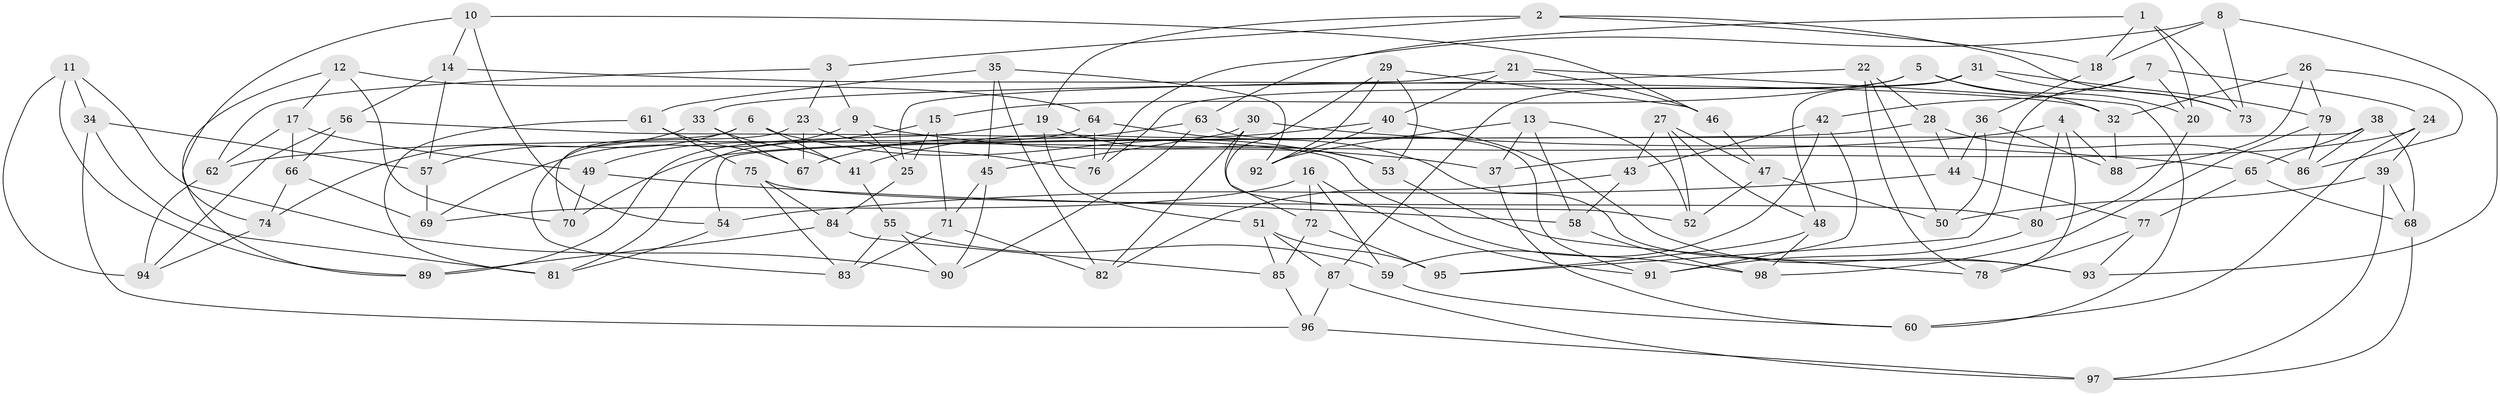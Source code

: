 // coarse degree distribution, {6: 0.46153846153846156, 4: 0.47692307692307695, 5: 0.046153846153846156, 3: 0.015384615384615385}
// Generated by graph-tools (version 1.1) at 2025/24/03/03/25 07:24:30]
// undirected, 98 vertices, 196 edges
graph export_dot {
graph [start="1"]
  node [color=gray90,style=filled];
  1;
  2;
  3;
  4;
  5;
  6;
  7;
  8;
  9;
  10;
  11;
  12;
  13;
  14;
  15;
  16;
  17;
  18;
  19;
  20;
  21;
  22;
  23;
  24;
  25;
  26;
  27;
  28;
  29;
  30;
  31;
  32;
  33;
  34;
  35;
  36;
  37;
  38;
  39;
  40;
  41;
  42;
  43;
  44;
  45;
  46;
  47;
  48;
  49;
  50;
  51;
  52;
  53;
  54;
  55;
  56;
  57;
  58;
  59;
  60;
  61;
  62;
  63;
  64;
  65;
  66;
  67;
  68;
  69;
  70;
  71;
  72;
  73;
  74;
  75;
  76;
  77;
  78;
  79;
  80;
  81;
  82;
  83;
  84;
  85;
  86;
  87;
  88;
  89;
  90;
  91;
  92;
  93;
  94;
  95;
  96;
  97;
  98;
  1 -- 20;
  1 -- 73;
  1 -- 18;
  1 -- 63;
  2 -- 18;
  2 -- 73;
  2 -- 3;
  2 -- 19;
  3 -- 23;
  3 -- 9;
  3 -- 62;
  4 -- 88;
  4 -- 78;
  4 -- 62;
  4 -- 80;
  5 -- 15;
  5 -- 20;
  5 -- 87;
  5 -- 32;
  6 -- 70;
  6 -- 57;
  6 -- 41;
  6 -- 53;
  7 -- 20;
  7 -- 24;
  7 -- 42;
  7 -- 95;
  8 -- 18;
  8 -- 73;
  8 -- 76;
  8 -- 93;
  9 -- 69;
  9 -- 37;
  9 -- 25;
  10 -- 46;
  10 -- 14;
  10 -- 54;
  10 -- 74;
  11 -- 90;
  11 -- 34;
  11 -- 89;
  11 -- 94;
  12 -- 64;
  12 -- 89;
  12 -- 70;
  12 -- 17;
  13 -- 58;
  13 -- 92;
  13 -- 37;
  13 -- 52;
  14 -- 32;
  14 -- 57;
  14 -- 56;
  15 -- 71;
  15 -- 49;
  15 -- 25;
  16 -- 72;
  16 -- 59;
  16 -- 91;
  16 -- 69;
  17 -- 49;
  17 -- 66;
  17 -- 62;
  18 -- 36;
  19 -- 51;
  19 -- 89;
  19 -- 53;
  20 -- 80;
  21 -- 40;
  21 -- 46;
  21 -- 25;
  21 -- 60;
  22 -- 50;
  22 -- 28;
  22 -- 78;
  22 -- 33;
  23 -- 76;
  23 -- 67;
  23 -- 83;
  24 -- 60;
  24 -- 37;
  24 -- 39;
  25 -- 84;
  26 -- 86;
  26 -- 79;
  26 -- 32;
  26 -- 88;
  27 -- 47;
  27 -- 43;
  27 -- 48;
  27 -- 52;
  28 -- 70;
  28 -- 86;
  28 -- 44;
  29 -- 92;
  29 -- 53;
  29 -- 46;
  29 -- 72;
  30 -- 82;
  30 -- 45;
  30 -- 52;
  30 -- 65;
  31 -- 48;
  31 -- 76;
  31 -- 79;
  31 -- 73;
  32 -- 88;
  33 -- 74;
  33 -- 41;
  33 -- 67;
  34 -- 96;
  34 -- 81;
  34 -- 57;
  35 -- 61;
  35 -- 92;
  35 -- 82;
  35 -- 45;
  36 -- 44;
  36 -- 88;
  36 -- 50;
  37 -- 60;
  38 -- 54;
  38 -- 68;
  38 -- 65;
  38 -- 86;
  39 -- 50;
  39 -- 97;
  39 -- 68;
  40 -- 93;
  40 -- 92;
  40 -- 41;
  41 -- 55;
  42 -- 59;
  42 -- 91;
  42 -- 43;
  43 -- 58;
  43 -- 82;
  44 -- 77;
  44 -- 54;
  45 -- 71;
  45 -- 90;
  46 -- 47;
  47 -- 52;
  47 -- 50;
  48 -- 98;
  48 -- 95;
  49 -- 70;
  49 -- 58;
  51 -- 85;
  51 -- 87;
  51 -- 95;
  53 -- 78;
  54 -- 81;
  55 -- 90;
  55 -- 59;
  55 -- 83;
  56 -- 66;
  56 -- 98;
  56 -- 94;
  57 -- 69;
  58 -- 98;
  59 -- 60;
  61 -- 81;
  61 -- 67;
  61 -- 75;
  62 -- 94;
  63 -- 90;
  63 -- 67;
  63 -- 91;
  64 -- 81;
  64 -- 93;
  64 -- 76;
  65 -- 77;
  65 -- 68;
  66 -- 74;
  66 -- 69;
  68 -- 97;
  71 -- 83;
  71 -- 82;
  72 -- 85;
  72 -- 95;
  74 -- 94;
  75 -- 80;
  75 -- 84;
  75 -- 83;
  77 -- 78;
  77 -- 93;
  79 -- 98;
  79 -- 86;
  80 -- 91;
  84 -- 89;
  84 -- 85;
  85 -- 96;
  87 -- 96;
  87 -- 97;
  96 -- 97;
}
